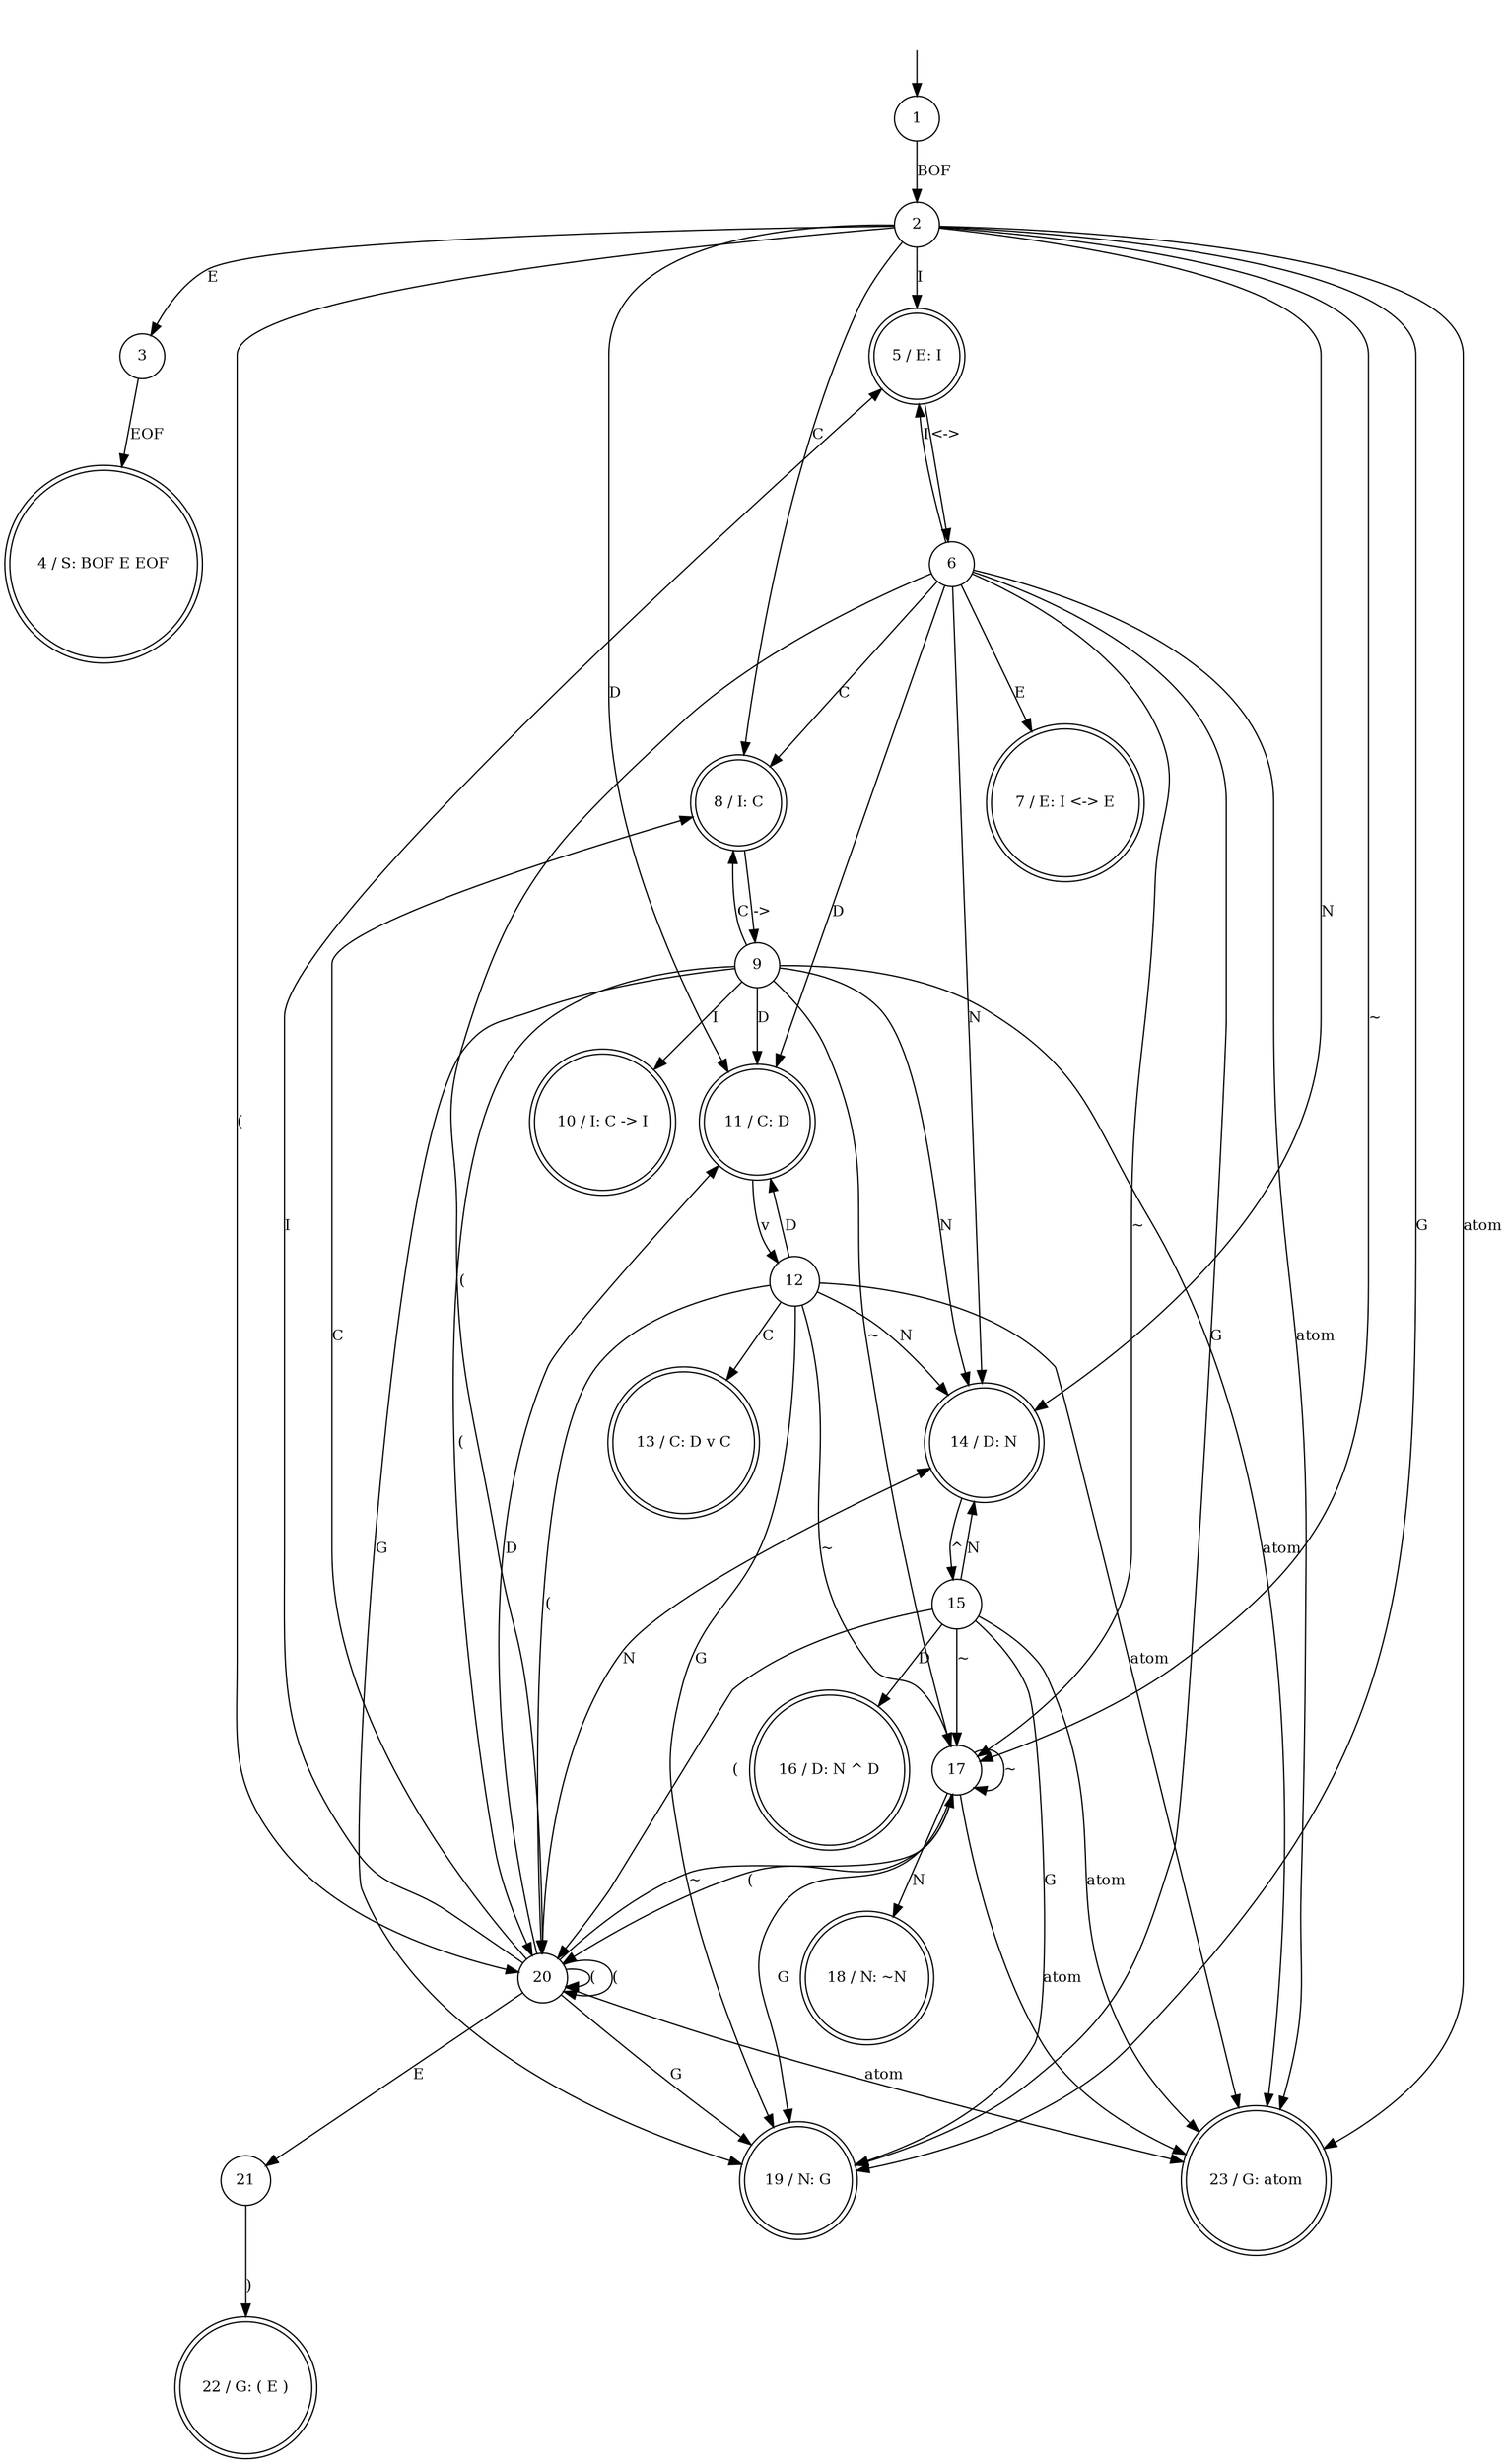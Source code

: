 digraph dfa {
  graph [fontsize=12]
  node [fontsize=12]
  edge [fontsize=12]
  0 [shape=none, label=""]
  1 [shape=circle]
  2 [shape=circle]
  3 [shape=circle]
  4 [label="4 / S: BOF E EOF",shape=doublecircle]
  5 [label="5 / E: I",shape=doublecircle]
  6 [label="6" ,shape=circle]
  7 [label="7 / E: I <-> E" ,shape=doublecircle]
  8 [label="8 / I: C" ,shape=doublecircle]
  9 [label="9" ,shape=circle]
  10 [label="10 / I: C -> I" ,shape=doublecircle]
  11 [label="11 / C: D" ,shape=doublecircle]
  12 [label="12" ,shape=circle]
  13 [label="13 / C: D v C" ,shape=doublecircle]
  14 [label="14 / D: N" ,shape=doublecircle]
  15 [label="15" ,shape=circle]
  16 [label="16 / D: N ^ D" ,shape=doublecircle]
  17 [label="17" ,shape=circle]
  18 [label="18 / N: ~N" ,shape=doublecircle]
  19 [label="19 / N: G" ,shape=doublecircle]
  20 [label="20" ,shape=circle]
  21 [label="21" ,shape=circle]
  22 [label="22 / G: ( E )" ,shape=doublecircle]
  23 [label="23 / G: atom" ,shape=doublecircle]

  0 -> 1

  1 -> 2 [label="BOF"]
  2 -> 3 [label="E"]
  3 -> 4 [label="EOF"]

  2 -> 5 [label="I"]
  5 -> 6 [label="<->"]
  6 -> 7 [label="E"]
  6 -> 5 [label="I"]
  6 -> 8  [label="C"]
  6 -> 11 [label="D"]
  6 -> 14 [label="N"]
  6 -> 19 [label="G"]
  6 -> 17 [label="~"]
  6 -> 20 [label="("]
  6 -> 23 [label="atom"]

  2 -> 8 [label="C"]
  8 -> 9 [label="->"]
  9 -> 10 [label="I"]
  9 -> 8  [label="C"]
  9 -> 11 [label="D"]
  9 -> 14 [label="N"]
  9 -> 19 [label="G"]
  9 -> 17 [label="~"]
  9 -> 20 [label="("]
  9 -> 23 [label="atom"]

  2 -> 11 [label="D"]
  11 -> 12 [label="v"]
  12 -> 13 [label="C"]
  12 -> 11 [label="D"]
  12 -> 14 [label="N"]
  12 -> 19 [label="G"]
  12 -> 17 [label="~"]
  12 -> 20 [label="("]
  12 -> 23 [label="atom"]

  2 -> 14 [label="N"]
  14 -> 15 [label="^"]
  15 -> 16 [label="D"]
  15 -> 14 [label="N"]
  15 -> 19 [label="G"]
  15 -> 17 [label="~"]
  15 -> 20 [label="("]
  15 -> 23 [label="atom"]

  2 -> 17 [label="~"]
  17 -> 18 [label="N"]
  17 -> 19 [label="G"]
  17 -> 17 [label="~"]
  17 -> 20 [label="("]
  17 -> 23 [label="atom"]

  2 -> 19 [label="G"]

  2 -> 20 [label="("]
  20 -> 20 [label="("]
  20 -> 21 [label="E"]
  20 -> 5 [label="I"]
  20 -> 8  [label="C"]
  20 -> 11 [label="D"]
  20 -> 14 [label="N"]
  20 -> 19 [label="G"]
  20 -> 17 [label="~"]
  20 -> 20 [label="("]
  20 -> 23 [label="atom"]
  21 -> 22 [label=")"]

  2 -> 23 [label="atom"]
} 
